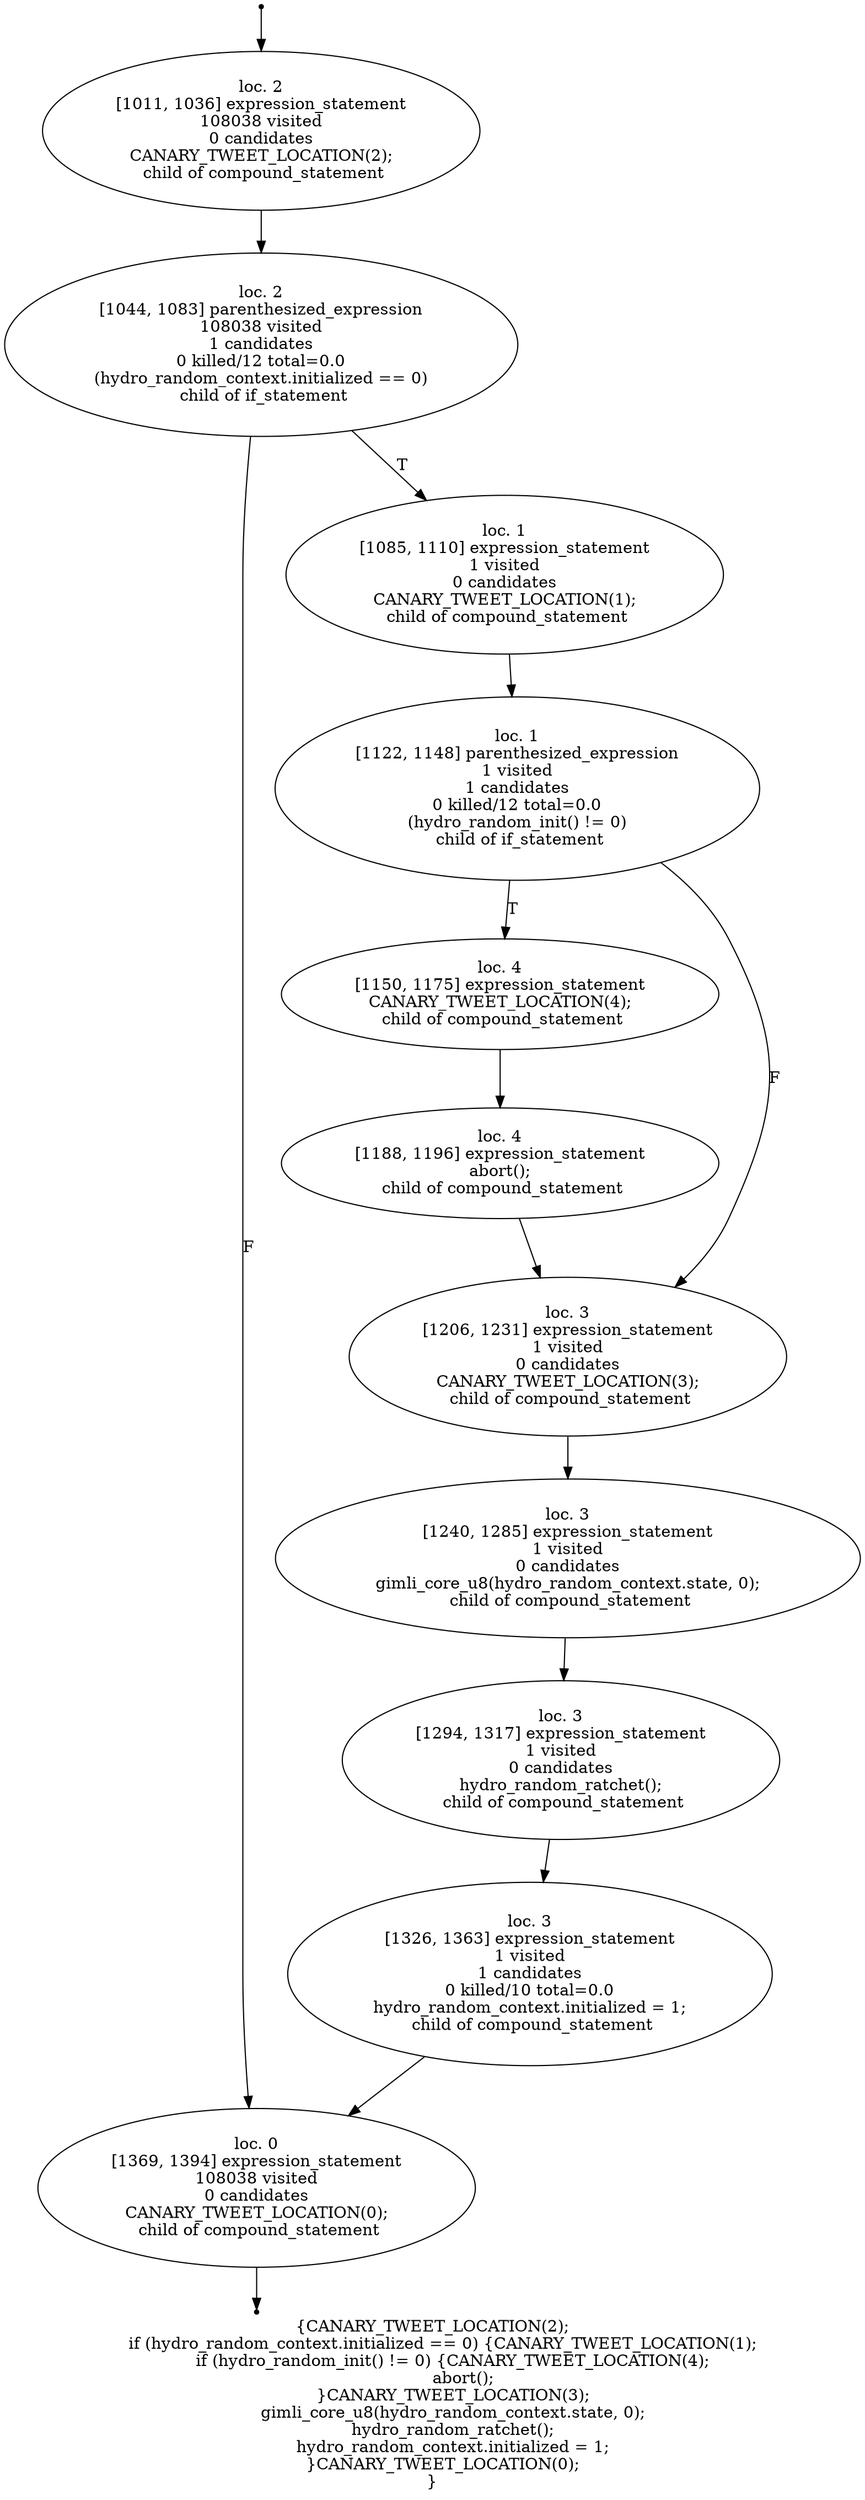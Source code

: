 digraph hydro_random_ensure_initialized_localised_0 {
	initial [shape=point]
	initial -> "loc. 2
[1011, 1036] expression_statement
108038 visited
0 candidates
 CANARY_TWEET_LOCATION(2); 
 child of compound_statement"
	final [shape=point]
	"loc. 0
[1369, 1394] expression_statement
108038 visited
0 candidates
 CANARY_TWEET_LOCATION(0); 
 child of compound_statement" -> final
	"loc. 2
[1011, 1036] expression_statement
108038 visited
0 candidates
 CANARY_TWEET_LOCATION(2); 
 child of compound_statement"
	"loc. 2
[1011, 1036] expression_statement
108038 visited
0 candidates
 CANARY_TWEET_LOCATION(2); 
 child of compound_statement" -> "loc. 2
[1044, 1083] parenthesized_expression
108038 visited
1 candidates
0 killed/12 total=0.0
 (hydro_random_context.initialized == 0) 
 child of if_statement"
	"loc. 2
[1044, 1083] parenthesized_expression
108038 visited
1 candidates
0 killed/12 total=0.0
 (hydro_random_context.initialized == 0) 
 child of if_statement"
	"loc. 2
[1044, 1083] parenthesized_expression
108038 visited
1 candidates
0 killed/12 total=0.0
 (hydro_random_context.initialized == 0) 
 child of if_statement" -> "loc. 1
[1085, 1110] expression_statement
1 visited
0 candidates
 CANARY_TWEET_LOCATION(1); 
 child of compound_statement" [label=T]
	"loc. 2
[1044, 1083] parenthesized_expression
108038 visited
1 candidates
0 killed/12 total=0.0
 (hydro_random_context.initialized == 0) 
 child of if_statement" -> "loc. 0
[1369, 1394] expression_statement
108038 visited
0 candidates
 CANARY_TWEET_LOCATION(0); 
 child of compound_statement" [label=F]
	"loc. 1
[1085, 1110] expression_statement
1 visited
0 candidates
 CANARY_TWEET_LOCATION(1); 
 child of compound_statement"
	"loc. 1
[1085, 1110] expression_statement
1 visited
0 candidates
 CANARY_TWEET_LOCATION(1); 
 child of compound_statement" -> "loc. 1
[1122, 1148] parenthesized_expression
1 visited
1 candidates
0 killed/12 total=0.0
 (hydro_random_init() != 0) 
 child of if_statement"
	"loc. 0
[1369, 1394] expression_statement
108038 visited
0 candidates
 CANARY_TWEET_LOCATION(0); 
 child of compound_statement"
	"loc. 1
[1122, 1148] parenthesized_expression
1 visited
1 candidates
0 killed/12 total=0.0
 (hydro_random_init() != 0) 
 child of if_statement"
	"loc. 1
[1122, 1148] parenthesized_expression
1 visited
1 candidates
0 killed/12 total=0.0
 (hydro_random_init() != 0) 
 child of if_statement" -> "loc. 4
[1150, 1175] expression_statement
 CANARY_TWEET_LOCATION(4); 
 child of compound_statement" [label=T]
	"loc. 1
[1122, 1148] parenthesized_expression
1 visited
1 candidates
0 killed/12 total=0.0
 (hydro_random_init() != 0) 
 child of if_statement" -> "loc. 3
[1206, 1231] expression_statement
1 visited
0 candidates
 CANARY_TWEET_LOCATION(3); 
 child of compound_statement" [label=F]
	"loc. 4
[1150, 1175] expression_statement
 CANARY_TWEET_LOCATION(4); 
 child of compound_statement"
	"loc. 4
[1150, 1175] expression_statement
 CANARY_TWEET_LOCATION(4); 
 child of compound_statement" -> "loc. 4
[1188, 1196] expression_statement
 abort(); 
 child of compound_statement"
	"loc. 3
[1206, 1231] expression_statement
1 visited
0 candidates
 CANARY_TWEET_LOCATION(3); 
 child of compound_statement"
	"loc. 3
[1206, 1231] expression_statement
1 visited
0 candidates
 CANARY_TWEET_LOCATION(3); 
 child of compound_statement" -> "loc. 3
[1240, 1285] expression_statement
1 visited
0 candidates
 gimli_core_u8(hydro_random_context.state, 0); 
 child of compound_statement"
	"loc. 4
[1188, 1196] expression_statement
 abort(); 
 child of compound_statement"
	"loc. 4
[1188, 1196] expression_statement
 abort(); 
 child of compound_statement" -> "loc. 3
[1206, 1231] expression_statement
1 visited
0 candidates
 CANARY_TWEET_LOCATION(3); 
 child of compound_statement"
	"loc. 3
[1240, 1285] expression_statement
1 visited
0 candidates
 gimli_core_u8(hydro_random_context.state, 0); 
 child of compound_statement"
	"loc. 3
[1240, 1285] expression_statement
1 visited
0 candidates
 gimli_core_u8(hydro_random_context.state, 0); 
 child of compound_statement" -> "loc. 3
[1294, 1317] expression_statement
1 visited
0 candidates
 hydro_random_ratchet(); 
 child of compound_statement"
	"loc. 3
[1294, 1317] expression_statement
1 visited
0 candidates
 hydro_random_ratchet(); 
 child of compound_statement"
	"loc. 3
[1294, 1317] expression_statement
1 visited
0 candidates
 hydro_random_ratchet(); 
 child of compound_statement" -> "loc. 3
[1326, 1363] expression_statement
1 visited
1 candidates
0 killed/10 total=0.0
 hydro_random_context.initialized = 1; 
 child of compound_statement"
	"loc. 3
[1326, 1363] expression_statement
1 visited
1 candidates
0 killed/10 total=0.0
 hydro_random_context.initialized = 1; 
 child of compound_statement"
	"loc. 3
[1326, 1363] expression_statement
1 visited
1 candidates
0 killed/10 total=0.0
 hydro_random_context.initialized = 1; 
 child of compound_statement" -> "loc. 0
[1369, 1394] expression_statement
108038 visited
0 candidates
 CANARY_TWEET_LOCATION(0); 
 child of compound_statement"
	label="{CANARY_TWEET_LOCATION(2);
    if (hydro_random_context.initialized == 0) {CANARY_TWEET_LOCATION(1);
        if (hydro_random_init() != 0) {CANARY_TWEET_LOCATION(4);
            abort();
        }CANARY_TWEET_LOCATION(3);
        gimli_core_u8(hydro_random_context.state, 0);
        hydro_random_ratchet();
        hydro_random_context.initialized = 1;
    }CANARY_TWEET_LOCATION(0);
}"
}
